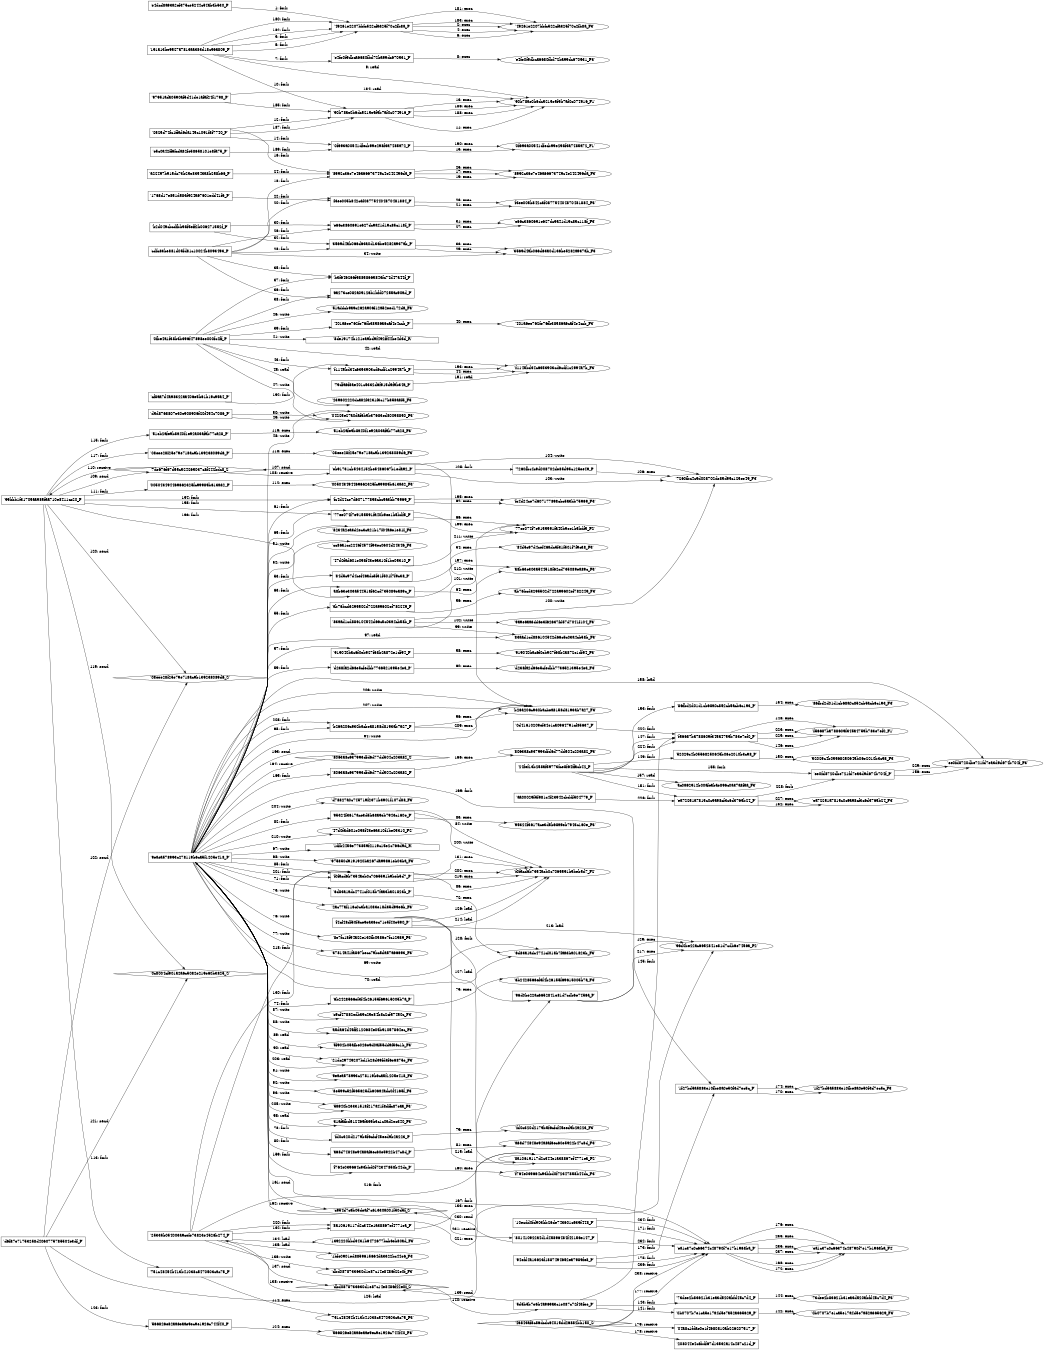 digraph "D:\Learning\Paper\apt\基于CTI的攻击预警\Dataset\攻击图\ASGfromALLCTI\AZORult brings friends to the party.dot" {
rankdir="LR"
size="9"
fixedsize="false"
splines="true"
nodesep=0.3
ranksep=0
fontsize=10
overlap="scalexy"
engine= "neato"
	"'e4dcd8a93a2ef375ce5244c54ab3b530_P'" [node_type=Process shape=box]
	"'49261e2207bbfc522cfa325f70c2fb8a_P'" [node_type=Process shape=box]
	"'e4dcd8a93a2ef375ce5244c54ab3b530_P'" -> "'49261e2207bbfc522cfa325f70c2fb8a_P'" [label="1: fork"]
	"'49261e2207bbfc522cfa325f70c2fb8a_P'" [node_type=Process shape=box]
	"'49261e2207bbfc522cfa325f70c2fb8a_F3'" [node_type=File shape=ellipse]
	"'49261e2207bbfc522cfa325f70c2fb8a_P'" -> "'49261e2207bbfc522cfa325f70c2fb8a_F3'" [label="2: exec"]
	"'191a13be9527a7813aa383d18c96a809_P'" [node_type=Process shape=box]
	"'49261e2207bbfc522cfa325f70c2fb8a_P'" [node_type=Process shape=box]
	"'191a13be9527a7813aa383d18c96a809_P'" -> "'49261e2207bbfc522cfa325f70c2fb8a_P'" [label="3: fork"]
	"'49261e2207bbfc522cfa325f70c2fb8a_P'" [node_type=Process shape=box]
	"'49261e2207bbfc522cfa325f70c2fb8a_F3'" [node_type=File shape=ellipse]
	"'49261e2207bbfc522cfa325f70c2fb8a_P'" -> "'49261e2207bbfc522cfa325f70c2fb8a_F3'" [label="4: exec"]
	"'191a13be9527a7813aa383d18c96a809_P'" [node_type=Process shape=box]
	"'49261e2207bbfc522cfa325f70c2fb8a_P'" [node_type=Process shape=box]
	"'191a13be9527a7813aa383d18c96a809_P'" -> "'49261e2207bbfc522cfa325f70c2fb8a_P'" [label="5: fork"]
	"'49261e2207bbfc522cfa325f70c2fb8a_P'" [node_type=Process shape=box]
	"'49261e2207bbfc522cfa325f70c2fb8a_F3'" [node_type=File shape=ellipse]
	"'49261e2207bbfc522cfa325f70c2fb8a_P'" -> "'49261e2207bbfc522cfa325f70c2fb8a_F3'" [label="6: exec"]
	"'191a13be9527a7813aa383d18c96a809_P'" [node_type=Process shape=box]
	"'e4fe0f9dbca6680fbd72ba99dc670531_P'" [node_type=Process shape=box]
	"'191a13be9527a7813aa383d18c96a809_P'" -> "'e4fe0f9dbca6680fbd72ba99dc670531_P'" [label="7: fork"]
	"'e4fe0f9dbca6680fbd72ba99dc670531_P'" [node_type=Process shape=box]
	"'e4fe0f9dbca6680fbd72ba99dc670531_F3'" [node_type=File shape=ellipse]
	"'e4fe0f9dbca6680fbd72ba99dc670531_P'" -> "'e4fe0f9dbca6680fbd72ba99dc670531_F3'" [label="8: exec"]
	"'90b78ae0b6dc5215e5f9b7af0c074916_F1'" [node_type=file shape=ellipse]
	"'191a13be9527a7813aa383d18c96a809_P'" [node_type=Process shape=box]
	"'191a13be9527a7813aa383d18c96a809_P'" -> "'90b78ae0b6dc5215e5f9b7af0c074916_F1'" [label="9: read"]
	"'191a13be9527a7813aa383d18c96a809_P'" [node_type=Process shape=box]
	"'90b78ae0b6dc5215e5f9b7af0c074916_P'" [node_type=Process shape=box]
	"'191a13be9527a7813aa383d18c96a809_P'" -> "'90b78ae0b6dc5215e5f9b7af0c074916_P'" [label="10: fork"]
	"'90b78ae0b6dc5215e5f9b7af0c074916_P'" [node_type=Process shape=box]
	"'90b78ae0b6dc5215e5f9b7af0c074916_F1'" [node_type=File shape=ellipse]
	"'90b78ae0b6dc5215e5f9b7af0c074916_P'" -> "'90b78ae0b6dc5215e5f9b7af0c074916_F1'" [label="11: exec"]
	"'2525d74fc1ffad6da145c1091f8f7740_P'" [node_type=Process shape=box]
	"'90b78ae0b6dc5215e5f9b7af0c074916_P'" [node_type=Process shape=box]
	"'2525d74fc1ffad6da145c1091f8f7740_P'" -> "'90b78ae0b6dc5215e5f9b7af0c074916_P'" [label="12: fork"]
	"'90b78ae0b6dc5215e5f9b7af0c074916_P'" [node_type=Process shape=box]
	"'90b78ae0b6dc5215e5f9b7af0c074916_F1'" [node_type=File shape=ellipse]
	"'90b78ae0b6dc5215e5f9b7af0c074916_P'" -> "'90b78ae0b6dc5215e5f9b7af0c074916_F1'" [label="13: exec"]
	"'2525d74fc1ffad6da145c1091f8f7740_P'" [node_type=Process shape=box]
	"'0f693a00541dfecb99e298f3a7485a72_P'" [node_type=Process shape=box]
	"'2525d74fc1ffad6da145c1091f8f7740_P'" -> "'0f693a00541dfecb99e298f3a7485a72_P'" [label="14: fork"]
	"'0f693a00541dfecb99e298f3a7485a72_P'" [node_type=Process shape=box]
	"'0f693a00541dfecb99e298f3a7485a72_F1'" [node_type=File shape=ellipse]
	"'0f693a00541dfecb99e298f3a7485a72_P'" -> "'0f693a00541dfecb99e298f3a7485a72_F1'" [label="15: exec"]
	"'2525d74fc1ffad6da145c1091f8f7740_P'" [node_type=Process shape=box]
	"'8992c36e7e46a66673749c4e242496da_P'" [node_type=Process shape=box]
	"'2525d74fc1ffad6da145c1091f8f7740_P'" -> "'8992c36e7e46a66673749c4e242496da_P'" [label="16: fork"]
	"'8992c36e7e46a66673749c4e242496da_P'" [node_type=Process shape=box]
	"'8992c36e7e46a66673749c4e242496da_F3'" [node_type=File shape=ellipse]
	"'8992c36e7e46a66673749c4e242496da_P'" -> "'8992c36e7e46a66673749c4e242496da_F3'" [label="17: exec"]
	"'cdfc83be881d05fd81c10024b8093493_P'" [node_type=Process shape=box]
	"'8992c36e7e46a66673749c4e242496da_P'" [node_type=Process shape=box]
	"'cdfc83be881d05fd81c10024b8093493_P'" -> "'8992c36e7e46a66673749c4e242496da_P'" [label="18: fork"]
	"'8992c36e7e46a66673749c4e242496da_P'" [node_type=Process shape=box]
	"'8992c36e7e46a66673749c4e242496da_F3'" [node_type=File shape=ellipse]
	"'8992c36e7e46a66673749c4e242496da_P'" -> "'8992c36e7e46a66673749c4e242496da_F3'" [label="19: exec"]
	"'cdfc83be881d05fd81c10024b8093493_P'" [node_type=Process shape=box]
	"'f3ee005b842c3f087754404870481884_P'" [node_type=Process shape=box]
	"'cdfc83be881d05fd81c10024b8093493_P'" -> "'f3ee005b842c3f087754404870481884_P'" [label="20: fork"]
	"'f3ee005b842c3f087754404870481884_P'" [node_type=Process shape=box]
	"'f3ee005b842c3f087754404870481884_F3'" [node_type=File shape=ellipse]
	"'f3ee005b842c3f087754404870481884_P'" -> "'f3ee005b842c3f087754404870481884_F3'" [label="21: exec"]
	"'1768d17e851d583f924a67601edd41f6_P'" [node_type=Process shape=box]
	"'f3ee005b842c3f087754404870481884_P'" [node_type=Process shape=box]
	"'1768d17e851d583f924a67601edd41f6_P'" -> "'f3ee005b842c3f087754404870481884_P'" [label="22: fork"]
	"'f3ee005b842c3f087754404870481884_P'" [node_type=Process shape=box]
	"'f3ee005b842c3f087754404870481884_F3'" [node_type=File shape=ellipse]
	"'f3ee005b842c3f087754404870481884_P'" -> "'f3ee005b842c3f087754404870481884_F3'" [label="23: exec"]
	"'a22497b915dc73b25e83543a8b258b66_P'" [node_type=Process shape=box]
	"'8992c36e7e46a66673749c4e242496da_P'" [node_type=Process shape=box]
	"'a22497b915dc73b25e83543a8b258b66_P'" -> "'8992c36e7e46a66673749c4e242496da_P'" [label="24: fork"]
	"'8992c36e7e46a66673749c4e242496da_P'" [node_type=Process shape=box]
	"'8992c36e7e46a66673749c4e242496da_F3'" [node_type=File shape=ellipse]
	"'8992c36e7e46a66673749c4e242496da_P'" -> "'8992c36e7e46a66673749c4e242496da_F3'" [label="25: exec"]
	"'cdfc83be881d05fd81c10024b8093493_P'" [node_type=Process shape=box]
	"'e66c3860691e627dc9a41d19c85c118f_P'" [node_type=Process shape=box]
	"'cdfc83be881d05fd81c10024b8093493_P'" -> "'e66c3860691e627dc9a41d19c85c118f_P'" [label="26: fork"]
	"'e66c3860691e627dc9a41d19c85c118f_P'" [node_type=Process shape=box]
	"'e66c3860691e627dc9a41d19c85c118f_F3'" [node_type=File shape=ellipse]
	"'e66c3860691e627dc9a41d19c85c118f_P'" -> "'e66c3860691e627dc9a41d19c85c118f_F3'" [label="27: exec"]
	"'cdfc83be881d05fd81c10024b8093493_P'" [node_type=Process shape=box]
	"'3569d4ab066d63a0d136be5282a937ab_P'" [node_type=Process shape=box]
	"'cdfc83be881d05fd81c10024b8093493_P'" -> "'3569d4ab066d63a0d136be5282a937ab_P'" [label="28: fork"]
	"'3569d4ab066d63a0d136be5282a937ab_P'" [node_type=Process shape=box]
	"'3569d4ab066d63a0d136be5282a937ab_F3'" [node_type=File shape=ellipse]
	"'3569d4ab066d63a0d136be5282a937ab_P'" -> "'3569d4ab066d63a0d136be5282a937ab_F3'" [label="29: exec"]
	"'b2d049cbcdfbb98f5eff2b006271552f_P'" [node_type=Process shape=box]
	"'e66c3860691e627dc9a41d19c85c118f_P'" [node_type=Process shape=box]
	"'b2d049cbcdfbb98f5eff2b006271552f_P'" -> "'e66c3860691e627dc9a41d19c85c118f_P'" [label="30: fork"]
	"'e66c3860691e627dc9a41d19c85c118f_P'" [node_type=Process shape=box]
	"'e66c3860691e627dc9a41d19c85c118f_F3'" [node_type=File shape=ellipse]
	"'e66c3860691e627dc9a41d19c85c118f_P'" -> "'e66c3860691e627dc9a41d19c85c118f_F3'" [label="31: exec"]
	"'b2d049cbcdfbb98f5eff2b006271552f_P'" [node_type=Process shape=box]
	"'3569d4ab066d63a0d136be5282a937ab_P'" [node_type=Process shape=box]
	"'b2d049cbcdfbb98f5eff2b006271552f_P'" -> "'3569d4ab066d63a0d136be5282a937ab_P'" [label="32: fork"]
	"'3569d4ab066d63a0d136be5282a937ab_P'" [node_type=Process shape=box]
	"'3569d4ab066d63a0d136be5282a937ab_F3'" [node_type=File shape=ellipse]
	"'3569d4ab066d63a0d136be5282a937ab_P'" -> "'3569d4ab066d63a0d136be5282a937ab_F3'" [label="33: exec"]
	"'3569d4ab066d63a0d136be5282a937ab_F3'" [node_type=file shape=ellipse]
	"'cdfc83be881d05fd81c10024b8093493_P'" [node_type=Process shape=box]
	"'cdfc83be881d05fd81c10024b8093493_P'" -> "'3569d4ab066d63a0d136be5282a937ab_F3'" [label="34: write"]
	"'cdfc83be881d05fd81c10024b8093493_P'" [node_type=Process shape=box]
	"'b3f646266f98858665843fc74d47a44f_P'" [node_type=Process shape=box]
	"'cdfc83be881d05fd81c10024b8093493_P'" -> "'b3f646266f98858665843fc74d47a44f_P'" [label="35: fork"]
	"'cdfc83be881d05fd81c10024b8093493_P'" [node_type=Process shape=box]
	"'6a273ce082a09126b1bfd07255ac90ad_P'" [node_type=Process shape=box]
	"'cdfc83be881d05fd81c10024b8093493_P'" -> "'6a273ce082a09126b1bfd07255ac90ad_P'" [label="36: fork"]
	"'0fbe4a1f38b3b396f47898ee000fc4ff_P'" [node_type=Process shape=box]
	"'b3f646266f98858665843fc74d47a44f_P'" [node_type=Process shape=box]
	"'0fbe4a1f38b3b396f47898ee000fc4ff_P'" -> "'b3f646266f98858665843fc74d47a44f_P'" [label="37: fork"]
	"'0fbe4a1f38b3b396f47898ee000fc4ff_P'" [node_type=Process shape=box]
	"'6a273ce082a09126b1bfd07255ac90ad_P'" [node_type=Process shape=box]
	"'0fbe4a1f38b3b396f47898ee000fc4ff_P'" -> "'6a273ce082a09126b1bfd07255ac90ad_P'" [label="38: fork"]
	"'0fbe4a1f38b3b396f47898ee000fc4ff_P'" [node_type=Process shape=box]
	"'401a6ee762fe76fb38586a6caf4e4ccb_P'" [node_type=Process shape=box]
	"'0fbe4a1f38b3b396f47898ee000fc4ff_P'" -> "'401a6ee762fe76fb38586a6caf4e4ccb_P'" [label="39: fork"]
	"'401a6ee762fe76fb38586a6caf4e4ccb_P'" [node_type=Process shape=box]
	"'401a6ee762fe76fb38586a6caf4e4ccb_F3'" [node_type=File shape=ellipse]
	"'401a6ee762fe76fb38586a6caf4e4ccb_P'" -> "'401a6ee762fe76fb38586a6caf4e4ccb_F3'" [label="40: exec"]
	"'8de19174b121ea9bd9f492ff44be4d3d_R'" [node_type=registry shape=house]
	"'0fbe4a1f38b3b396f47898ee000fc4ff_P'" [node_type=Process shape=box]
	"'0fbe4a1f38b3b396f47898ee000fc4ff_P'" -> "'8de19174b121ea9bd9f492ff44be4d3d_R'" [label="41: write"]
	"'f1145bd34c6353903cd6cdf1c2994a7b_F3'" [node_type=file shape=ellipse]
	"'0fbe4a1f38b3b396f47898ee000fc4ff_P'" [node_type=Process shape=box]
	"'0fbe4a1f38b3b396f47898ee000fc4ff_P'" -> "'f1145bd34c6353903cd6cdf1c2994a7b_F3'" [label="42: read"]
	"'0fbe4a1f38b3b396f47898ee000fc4ff_P'" [node_type=Process shape=box]
	"'f1145bd34c6353903cd6cdf1c2994a7b_P'" [node_type=Process shape=box]
	"'0fbe4a1f38b3b396f47898ee000fc4ff_P'" -> "'f1145bd34c6353903cd6cdf1c2994a7b_P'" [label="43: fork"]
	"'f1145bd34c6353903cd6cdf1c2994a7b_P'" [node_type=Process shape=box]
	"'f1145bd34c6353903cd6cdf1c2994a7b_F3'" [node_type=File shape=ellipse]
	"'f1145bd34c6353903cd6cdf1c2994a7b_P'" -> "'f1145bd34c6353903cd6cdf1c2994a7b_F3'" [label="44: exec"]
	"'239602220dca82f3231f3c17b858a8f5_F3'" [node_type=file shape=ellipse]
	"'0fbe4a1f38b3b396f47898ee000fc4ff_P'" [node_type=Process shape=box]
	"'0fbe4a1f38b3b396f47898ee000fc4ff_P'" -> "'239602220dca82f3231f3c17b858a8f5_F3'" [label="45: read"]
	"'51addcb9a9c262a906f12a52eed172da_F3'" [node_type=file shape=ellipse]
	"'0fbe4a1f38b3b396f47898ee000fc4ff_P'" [node_type=Process shape=box]
	"'0fbe4a1f38b3b396f47898ee000fc4ff_P'" -> "'51addcb9a9c262a906f12a52eed172da_F3'" [label="46: write"]
	"'04225e27a0daf6b5b37683ed80098850_F3'" [node_type=file shape=ellipse]
	"'0fbe4a1f38b3b396f47898ee000fc4ff_P'" [node_type=Process shape=box]
	"'0fbe4a1f38b3b396f47898ee000fc4ff_P'" -> "'04225e27a0daf6b5b37683ed80098850_F3'" [label="47: write"]
	"'04225e27a0daf6b5b37683ed80098850_F3'" [node_type=file shape=ellipse]
	"'9eaea578993c278119b6ca5f1205e418_P'" [node_type=Process shape=box]
	"'9eaea578993c278119b6ca5f1205e418_P'" -> "'04225e27a0daf6b5b37683ed80098850_F3'" [label="48: write"]
	"'04225e27a0daf6b5b37683ed80098850_F3'" [node_type=file shape=ellipse]
	"'d5d8768807e30e908906f20f454c7086_P'" [node_type=Process shape=box]
	"'d5d8768807e30e908906f20f454c7086_P'" -> "'04225e27a0daf6b5b37683ed80098850_F3'" [label="49: write"]
	"'04225e27a0daf6b5b37683ed80098850_F3'" [node_type=file shape=ellipse]
	"'d5d8768807e30e908906f20f454c7086_P'" [node_type=Process shape=box]
	"'d5d8768807e30e908906f20f454c7086_P'" -> "'04225e27a0daf6b5b37683ed80098850_F3'" [label="50: write"]
	"'8234a2ea3d2ec3ca21b17f04a6e1e81f_F3'" [node_type=file shape=ellipse]
	"'9eaea578993c278119b6ca5f1205e418_P'" [node_type=Process shape=box]
	"'9eaea578993c278119b6ca5f1205e418_P'" -> "'8234a2ea3d2ec3ca21b17f04a6e1e81f_F3'" [label="51: write"]
	"'cc86a1cc2246f4574f93ec0604d24346_F3'" [node_type=file shape=ellipse]
	"'9eaea578993c278119b6ca5f1205e418_P'" [node_type=Process shape=box]
	"'9eaea578993c278119b6ca5f1205e418_P'" -> "'cc86a1cc2246f4574f93ec0604d24346_F3'" [label="52: write"]
	"'9eaea578993c278119b6ca5f1205e418_P'" [node_type=Process shape=box]
	"'84d5c97d4cef46adc5f31f501f7f9c38_P'" [node_type=Process shape=box]
	"'9eaea578993c278119b6ca5f1205e418_P'" -> "'84d5c97d4cef46adc5f31f501f7f9c38_P'" [label="53: fork"]
	"'84d5c97d4cef46adc5f31f501f7f9c38_P'" [node_type=Process shape=box]
	"'84d5c97d4cef46adc5f31f501f7f9c38_F3'" [node_type=File shape=ellipse]
	"'84d5c97d4cef46adc5f31f501f7f9c38_P'" -> "'84d5c97d4cef46adc5f31f501f7f9c38_F3'" [label="54: exec"]
	"'9eaea578993c278119b6ca5f1205e418_P'" [node_type=Process shape=box]
	"'ab76bcd3295502d722a99602ef782249_P'" [node_type=Process shape=box]
	"'9eaea578993c278119b6ca5f1205e418_P'" -> "'ab76bcd3295502d722a99602ef782249_P'" [label="55: fork"]
	"'ab76bcd3295502d722a99602ef782249_P'" [node_type=Process shape=box]
	"'ab76bcd3295502d722a99602ef782249_F3'" [node_type=File shape=ellipse]
	"'ab76bcd3295502d722a99602ef782249_P'" -> "'ab76bcd3295502d722a99602ef782249_F3'" [label="56: exec"]
	"'9eaea578993c278119b6ca5f1205e418_P'" [node_type=Process shape=box]
	"'919040bac6f0eb927f68b2a872e1df94_P'" [node_type=Process shape=box]
	"'9eaea578993c278119b6ca5f1205e418_P'" -> "'919040bac6f0eb927f68b2a872e1df94_P'" [label="57: fork"]
	"'919040bac6f0eb927f68b2a872e1df94_P'" [node_type=Process shape=box]
	"'919040bac6f0eb927f68b2a872e1df94_F3'" [node_type=File shape=ellipse]
	"'919040bac6f0eb927f68b2a872e1df94_P'" -> "'919040bac6f0eb927f68b2a872e1df94_F3'" [label="58: exec"]
	"'9eaea578993c278119b6ca5f1205e418_P'" [node_type=Process shape=box]
	"'d238fa2d66e5cfedbb7736521395e4e3_P'" [node_type=Process shape=box]
	"'9eaea578993c278119b6ca5f1205e418_P'" -> "'d238fa2d66e5cfedbb7736521395e4e3_P'" [label="59: fork"]
	"'d238fa2d66e5cfedbb7736521395e4e3_P'" [node_type=Process shape=box]
	"'d238fa2d66e5cfedbb7736521395e4e3_F3'" [node_type=File shape=ellipse]
	"'d238fa2d66e5cfedbb7736521395e4e3_P'" -> "'d238fa2d66e5cfedbb7736521395e4e3_F3'" [label="60: exec"]
	"'9eaea578993c278119b6ca5f1205e418_P'" [node_type=Process shape=box]
	"'fc4d24ce7d607177898cbc5a3bb75969_P'" [node_type=Process shape=box]
	"'9eaea578993c278119b6ca5f1205e418_P'" -> "'fc4d24ce7d607177898cbc5a3bb75969_P'" [label="61: fork"]
	"'fc4d24ce7d607177898cbc5a3bb75969_P'" [node_type=Process shape=box]
	"'fc4d24ce7d607177898cbc5a3bb75969_F3'" [node_type=File shape=ellipse]
	"'fc4d24ce7d607177898cbc5a3bb75969_P'" -> "'fc4d24ce7d607177898cbc5a3bb75969_F3'" [label="62: exec"]
	"'9eaea578993c278119b6ca5f1205e418_P'" [node_type=Process shape=box]
	"'a8b63e303a544518f62cd735089ea89c_P'" [node_type=Process shape=box]
	"'9eaea578993c278119b6ca5f1205e418_P'" -> "'a8b63e303a544518f62cd735089ea89c_P'" [label="63: fork"]
	"'a8b63e303a544518f62cd735089ea89c_P'" [node_type=Process shape=box]
	"'a8b63e303a544518f62cd735089ea89c_F3'" [node_type=File shape=ellipse]
	"'a8b63e303a544518f62cd735089ea89c_P'" -> "'a8b63e303a544518f62cd735089ea89c_F3'" [label="64: exec"]
	"'9eaea578993c278119b6ca5f1205e418_P'" [node_type=Process shape=box]
	"'77ee074f7e9155591fa40b9ee1b5bdf5_P'" [node_type=Process shape=box]
	"'9eaea578993c278119b6ca5f1205e418_P'" -> "'77ee074f7e9155591fa40b9ee1b5bdf5_P'" [label="65: fork"]
	"'77ee074f7e9155591fa40b9ee1b5bdf5_P'" [node_type=Process shape=box]
	"'77ee074f7e9155591fa40b9ee1b5bdf5_F2'" [node_type=File shape=ellipse]
	"'77ee074f7e9155591fa40b9ee1b5bdf5_P'" -> "'77ee074f7e9155591fa40b9ee1b5bdf5_F2'" [label="66: exec"]
	"'1dfb2456e773859f2119c15e2c766d9d_R'" [node_type=registry shape=house]
	"'9eaea578993c278119b6ca5f1205e418_P'" [node_type=Process shape=box]
	"'9eaea578993c278119b6ca5f1205e418_P'" -> "'1dfb2456e773859f2119c15e2c766d9d_R'" [label="67: write"]
	"'975850d9191920ba267da99861eb03ba_F3'" [node_type=file shape=ellipse]
	"'9eaea578993c278119b6ca5f1205e418_P'" [node_type=Process shape=box]
	"'9eaea578993c278119b6ca5f1205e418_P'" -> "'975850d9191920ba267da99861eb03ba_F3'" [label="68: write"]
	"'6d83a1adc4741cf018b7faa3ba01823b_F3'" [node_type=file shape=ellipse]
	"'9eaea578993c278119b6ca5f1205e418_P'" [node_type=Process shape=box]
	"'9eaea578993c278119b6ca5f1205e418_P'" -> "'6d83a1adc4741cf018b7faa3ba01823b_F3'" [label="69: write"]
	"'6d83a1adc4741cf018b7faa3ba01823b_F3'" [node_type=file shape=ellipse]
	"'9eaea578993c278119b6ca5f1205e418_P'" [node_type=Process shape=box]
	"'9eaea578993c278119b6ca5f1205e418_P'" -> "'6d83a1adc4741cf018b7faa3ba01823b_F3'" [label="70: read"]
	"'9eaea578993c278119b6ca5f1205e418_P'" [node_type=Process shape=box]
	"'6d83a1adc4741cf018b7faa3ba01823b_P'" [node_type=Process shape=box]
	"'9eaea578993c278119b6ca5f1205e418_P'" -> "'6d83a1adc4741cf018b7faa3ba01823b_P'" [label="71: fork"]
	"'6d83a1adc4741cf018b7faa3ba01823b_P'" [node_type=Process shape=box]
	"'6d83a1adc4741cf018b7faa3ba01823b_F3'" [node_type=File shape=ellipse]
	"'6d83a1adc4741cf018b7faa3ba01823b_P'" -> "'6d83a1adc4741cf018b7faa3ba01823b_F3'" [label="72: exec"]
	"'2ac77af116c0c3ba1083e18d35d99e6b_F3'" [node_type=file shape=ellipse]
	"'9eaea578993c278119b6ca5f1205e418_P'" [node_type=Process shape=box]
	"'9eaea578993c278119b6ca5f1205e418_P'" -> "'2ac77af116c0c3ba1083e18d35d99e6b_F3'" [label="73: write"]
	"'9eaea578993c278119b6ca5f1205e418_P'" [node_type=Process shape=box]
	"'6b2428566ef3f4b26155f69615005b7a_P'" [node_type=Process shape=box]
	"'9eaea578993c278119b6ca5f1205e418_P'" -> "'6b2428566ef3f4b26155f69615005b7a_P'" [label="74: fork"]
	"'6b2428566ef3f4b26155f69615005b7a_P'" [node_type=Process shape=box]
	"'6b2428566ef3f4b26155f69615005b7a_F3'" [node_type=File shape=ellipse]
	"'6b2428566ef3f4b26155f69615005b7a_P'" -> "'6b2428566ef3f4b26155f69615005b7a_F3'" [label="75: exec"]
	"'8e7fc18f94a22e130fb0586e7fc12989_F3'" [node_type=file shape=ellipse]
	"'9eaea578993c278119b6ca5f1205e418_P'" [node_type=Process shape=box]
	"'9eaea578993c278119b6ca5f1205e418_P'" -> "'8e7fc18f94a22e130fb0586e7fc12989_F3'" [label="76: write"]
	"'37814a41fa867becc79bc5da57a66693_F3'" [node_type=file shape=ellipse]
	"'9eaea578993c278119b6ca5f1205e418_P'" [node_type=Process shape=box]
	"'9eaea578993c278119b6ca5f1205e418_P'" -> "'37814a41fa867becc79bc5da57a66693_F3'" [label="77: write"]
	"'9eaea578993c278119b6ca5f1205e418_P'" [node_type=Process shape=box]
	"'fd0c320d2179b5f6cfcf45eed9b2a223_P'" [node_type=Process shape=box]
	"'9eaea578993c278119b6ca5f1205e418_P'" -> "'fd0c320d2179b5f6cfcf45eed9b2a223_P'" [label="78: fork"]
	"'fd0c320d2179b5f6cfcf45eed9b2a223_P'" [node_type=Process shape=box]
	"'fd0c320d2179b5f6cfcf45eed9b2a223_F3'" [node_type=File shape=ellipse]
	"'fd0c320d2179b5f6cfcf45eed9b2a223_P'" -> "'fd0c320d2179b5f6cfcf45eed9b2a223_F3'" [label="79: exec"]
	"'9eaea578993c278119b6ca5f1205e418_P'" [node_type=Process shape=box]
	"'a68d74848e94a8af6ec60e5922b47c8d_P'" [node_type=Process shape=box]
	"'9eaea578993c278119b6ca5f1205e418_P'" -> "'a68d74848e94a8af6ec60e5922b47c8d_P'" [label="80: fork"]
	"'a68d74848e94a8af6ec60e5922b47c8d_P'" [node_type=Process shape=box]
	"'a68d74848e94a8af6ec60e5922b47c8d_F3'" [node_type=File shape=ellipse]
	"'a68d74848e94a8af6ec60e5922b47c8d_P'" -> "'a68d74848e94a8af6ec60e5922b47c8d_F3'" [label="81: exec"]
	"'9eaea578993c278119b6ca5f1205e418_P'" [node_type=Process shape=box]
	"'95324f3617ace3d5b68a9eb7943c160e_P'" [node_type=Process shape=box]
	"'9eaea578993c278119b6ca5f1205e418_P'" -> "'95324f3617ace3d5b68a9eb7943c160e_P'" [label="82: fork"]
	"'95324f3617ace3d5b68a9eb7943c160e_P'" [node_type=Process shape=box]
	"'95324f3617ace3d5b68a9eb7943c160e_F3'" [node_type=File shape=ellipse]
	"'95324f3617ace3d5b68a9eb7943c160e_P'" -> "'95324f3617ace3d5b68a9eb7943c160e_F3'" [label="83: exec"]
	"'f0facd6b7354aeb0c7065591b9beb5d7_F2'" [node_type=file shape=ellipse]
	"'95324f3617ace3d5b68a9eb7943c160e_P'" [node_type=Process shape=box]
	"'95324f3617ace3d5b68a9eb7943c160e_P'" -> "'f0facd6b7354aeb0c7065591b9beb5d7_F2'" [label="84: write"]
	"'9eaea578993c278119b6ca5f1205e418_P'" [node_type=Process shape=box]
	"'f0facd6b7354aeb0c7065591b9beb5d7_P'" [node_type=Process shape=box]
	"'9eaea578993c278119b6ca5f1205e418_P'" -> "'f0facd6b7354aeb0c7065591b9beb5d7_P'" [label="85: fork"]
	"'f0facd6b7354aeb0c7065591b9beb5d7_P'" [node_type=Process shape=box]
	"'f0facd6b7354aeb0c7065591b9beb5d7_F2'" [node_type=File shape=ellipse]
	"'f0facd6b7354aeb0c7065591b9beb5d7_P'" -> "'f0facd6b7354aeb0c7065591b9beb5d7_F2'" [label="86: exec"]
	"'c9cf47882edba9c25e84b8c2cf57450c_F3'" [node_type=file shape=ellipse]
	"'9eaea578993c278119b6ca5f1205e418_P'" [node_type=Process shape=box]
	"'9eaea578993c278119b6ca5f1205e418_P'" -> "'c9cf47882edba9c25e84b8c2cf57450c_F3'" [label="87: write"]
	"'a5da64d45ff2120684e05b91057864ec_F3'" [node_type=file shape=ellipse]
	"'9eaea578993c278119b6ca5f1205e418_P'" [node_type=Process shape=box]
	"'9eaea578993c278119b6ca5f1205e418_P'" -> "'a5da64d45ff2120684e05b91057864ec_F3'" [label="88: write"]
	"'5f902b05afbe026e9d0af55dd9f56c1b_F3'" [node_type=file shape=ellipse]
	"'9eaea578993c278119b6ca5f1205e418_P'" [node_type=Process shape=box]
	"'9eaea578993c278119b6ca5f1205e418_P'" -> "'5f902b05afbe026e9d0af55dd9f56c1b_F3'" [label="89: read"]
	"'21dc29749207bd1b28d39fd3f6e6875e_F3'" [node_type=file shape=ellipse]
	"'9eaea578993c278119b6ca5f1205e418_P'" [node_type=Process shape=box]
	"'9eaea578993c278119b6ca5f1205e418_P'" -> "'21dc29749207bd1b28d39fd3f6e6875e_F3'" [label="90: read"]
	"'9eaea578993c278119b6ca5f1205e418_F3'" [node_type=file shape=ellipse]
	"'9eaea578993c278119b6ca5f1205e418_P'" [node_type=Process shape=box]
	"'9eaea578993c278119b6ca5f1205e418_P'" -> "'9eaea578993c278119b6ca5f1205e418_F3'" [label="91: write"]
	"'8e599c52f565625db606a4adc0f4165f_F3'" [node_type=file shape=ellipse]
	"'9eaea578993c278119b6ca5f1205e418_P'" [node_type=Process shape=box]
	"'9eaea578993c278119b6ca5f1205e418_P'" -> "'8e599c52f565625db606a4adc0f4165f_F3'" [label="92: write"]
	"'5a940b23331518f217a41f8dffc87eaa_F3'" [node_type=file shape=ellipse]
	"'9eaea578993c278119b6ca5f1205e418_P'" [node_type=Process shape=box]
	"'9eaea578993c278119b6ca5f1205e418_P'" -> "'5a940b23331518f217a41f8dffc87eaa_F3'" [label="93: write"]
	"'b26a206c930bacbea8158d8193ab7a27_F3'" [node_type=file shape=ellipse]
	"'9eaea578993c278119b6ca5f1205e418_P'" [node_type=Process shape=box]
	"'9eaea578993c278119b6ca5f1205e418_P'" -> "'b26a206c930bacbea8158d8193ab7a27_F3'" [label="94: write"]
	"'9eaea578993c278119b6ca5f1205e418_P'" [node_type=Process shape=box]
	"'b26a206c930bacbea8158d8193ab7a27_P'" [node_type=Process shape=box]
	"'9eaea578993c278119b6ca5f1205e418_P'" -> "'b26a206c930bacbea8158d8193ab7a27_P'" [label="95: fork"]
	"'b26a206c930bacbea8158d8193ab7a27_P'" [node_type=Process shape=box]
	"'b26a206c930bacbea8158d8193ab7a27_F3'" [node_type=File shape=ellipse]
	"'b26a206c930bacbea8158d8193ab7a27_P'" -> "'b26a206c930bacbea8158d8193ab7a27_F3'" [label="96: exec"]
	"'83aad1cd886104542d66c5c03a4cb58b_F3'" [node_type=file shape=ellipse]
	"'9eaea578993c278119b6ca5f1205e418_P'" [node_type=Process shape=box]
	"'9eaea578993c278119b6ca5f1205e418_P'" -> "'83aad1cd886104542d66c5c03a4cb58b_F3'" [label="97: read"]
	"'31afafbd512465fa39b3c1c0ad2ec340_F3'" [node_type=file shape=ellipse]
	"'9eaea578993c278119b6ca5f1205e418_P'" [node_type=Process shape=box]
	"'9eaea578993c278119b6ca5f1205e418_P'" -> "'31afafbd512465fa39b3c1c0ad2ec340_F3'" [label="98: read"]
	"'83aad1cd886104542d66c5c03a4cb58b_F3'" [node_type=file shape=ellipse]
	"'83aad1cd886104542d66c5c03a4cb58b_P'" [node_type=Process shape=box]
	"'83aad1cd886104542d66c5c03a4cb58b_P'" -> "'83aad1cd886104542d66c5c03a4cb58b_F3'" [label="99: write"]
	"'7260fbc4c9d008702de85d95c125ee49_F3'" [node_type=file shape=ellipse]
	"'83aad1cd886104542d66c5c03a4cb58b_P'" [node_type=Process shape=box]
	"'83aad1cd886104542d66c5c03a4cb58b_P'" -> "'7260fbc4c9d008702de85d95c125ee49_F3'" [label="100: write"]
	"'77ee074f7e9155591fa40b9ee1b5bdf5_F2'" [node_type=file shape=ellipse]
	"'83aad1cd886104542d66c5c03a4cb58b_P'" [node_type=Process shape=box]
	"'83aad1cd886104542d66c5c03a4cb58b_P'" -> "'77ee074f7e9155591fa40b9ee1b5bdf5_F2'" [label="101: write"]
	"'9a9e6aa3dd6e3f62637fd57d7041f104_F3'" [node_type=file shape=ellipse]
	"'83aad1cd886104542d66c5c03a4cb58b_P'" [node_type=Process shape=box]
	"'83aad1cd886104542d66c5c03a4cb58b_P'" -> "'9a9e6aa3dd6e3f62637fd57d7041f104_F3'" [label="102: write"]
	"'7260fbc4c9d008702de85d95c125ee49_F3'" [node_type=file shape=ellipse]
	"'eb91731cb5434152be5486067b1eda92_P'" [node_type=Process shape=box]
	"'eb91731cb5434152be5486067b1eda92_P'" -> "'7260fbc4c9d008702de85d95c125ee49_F3'" [label="103: write"]
	"'7260fbc4c9d008702de85d95c125ee49_F3'" [node_type=file shape=ellipse]
	"'eb91731cb5434152be5486067b1eda92_P'" [node_type=Process shape=box]
	"'eb91731cb5434152be5486067b1eda92_P'" -> "'7260fbc4c9d008702de85d95c125ee49_F3'" [label="104: write"]
	"'eb91731cb5434152be5486067b1eda92_P'" [node_type=Process shape=box]
	"'7260fbc4c9d008702de85d95c125ee49_P'" [node_type=Process shape=box]
	"'eb91731cb5434152be5486067b1eda92_P'" -> "'7260fbc4c9d008702de85d95c125ee49_P'" [label="105: fork"]
	"'7260fbc4c9d008702de85d95c125ee49_P'" [node_type=Process shape=box]
	"'7260fbc4c9d008702de85d95c125ee49_F3'" [node_type=File shape=ellipse]
	"'7260fbc4c9d008702de85d95c125ee49_P'" -> "'7260fbc4c9d008702de85d95c125ee49_F3'" [label="106: exec"]
	"'7de676f67d55c524265037c8f242bdc8_S'" [node_type=Socket shape=diamond]
	"'eb91731cb5434152be5486067b1eda92_P'" [node_type=Process shape=box]
	"'eb91731cb5434152be5486067b1eda92_P'" -> "'7de676f67d55c524265037c8f242bdc8_S'" [label="107: send"]
	"'7de676f67d55c524265037c8f242bdc8_S'" -> "'eb91731cb5434152be5486067b1eda92_P'" [label="108: receive"]
	"'7de676f67d55c524265037c8f242bdc8_S'" [node_type=Socket shape=diamond]
	"'99bbb1f31705aa985faa710e8411cc20_P'" [node_type=Process shape=box]
	"'99bbb1f31705aa985faa710e8411cc20_P'" -> "'7de676f67d55c524265037c8f242bdc8_S'" [label="109: send"]
	"'7de676f67d55c524265037c8f242bdc8_S'" -> "'99bbb1f31705aa985faa710e8411cc20_P'" [label="110: receive"]
	"'99bbb1f31705aa985faa710e8411cc20_P'" [node_type=Process shape=box]
	"'005043494469662325fc99989b613a32_P'" [node_type=Process shape=box]
	"'99bbb1f31705aa985faa710e8411cc20_P'" -> "'005043494469662325fc99989b613a32_P'" [label="111: fork"]
	"'005043494469662325fc99989b613a32_P'" [node_type=Process shape=box]
	"'005043494469662325fc99989b613a32_F3'" [node_type=File shape=ellipse]
	"'005043494469662325fc99989b613a32_P'" -> "'005043494469662325fc99989b613a32_F3'" [label="112: exec"]
	"'99bbb1f31705aa985faa710e8411cc20_P'" [node_type=Process shape=box]
	"'751c48454b413b41038c5470503cac75_P'" [node_type=Process shape=box]
	"'99bbb1f31705aa985faa710e8411cc20_P'" -> "'751c48454b413b41038c5470503cac75_P'" [label="113: fork"]
	"'751c48454b413b41038c5470503cac75_P'" [node_type=Process shape=box]
	"'751c48454b413b41038c5470503cac75_F3'" [node_type=File shape=ellipse]
	"'751c48454b413b41038c5470503cac75_P'" -> "'751c48454b413b41038c5470503cac75_F3'" [label="114: exec"]
	"'99bbb1f31705aa985faa710e8411cc20_P'" [node_type=Process shape=box]
	"'51eb2afe9b8a40f1e92a03afab77ca28_P'" [node_type=Process shape=box]
	"'99bbb1f31705aa985faa710e8411cc20_P'" -> "'51eb2afe9b8a40f1e92a03afab77ca28_P'" [label="115: fork"]
	"'51eb2afe9b8a40f1e92a03afab77ca28_P'" [node_type=Process shape=box]
	"'51eb2afe9b8a40f1e92a03afab77ca28_F3'" [node_type=File shape=ellipse]
	"'51eb2afe9b8a40f1e92a03afab77ca28_P'" -> "'51eb2afe9b8a40f1e92a03afab77ca28_F3'" [label="116: exec"]
	"'99bbb1f31705aa985faa710e8411cc20_P'" [node_type=Process shape=box]
	"'08eee28f25e79e718ac9b139238089d6_P'" [node_type=Process shape=box]
	"'99bbb1f31705aa985faa710e8411cc20_P'" -> "'08eee28f25e79e718ac9b139238089d6_P'" [label="117: fork"]
	"'08eee28f25e79e718ac9b139238089d6_P'" [node_type=Process shape=box]
	"'08eee28f25e79e718ac9b139238089d6_F3'" [node_type=File shape=ellipse]
	"'08eee28f25e79e718ac9b139238089d6_P'" -> "'08eee28f25e79e718ac9b139238089d6_F3'" [label="118: exec"]
	"'0c8004cf901a2a6c5082e219e60b3825_S'" [node_type=Socket shape=diamond]
	"'99bbb1f31705aa985faa710e8411cc20_P'" [node_type=Process shape=box]
	"'99bbb1f31705aa985faa710e8411cc20_P'" -> "'0c8004cf901a2a6c5082e219e60b3825_S'" [label="119: send"]
	"'08eee28f25e79e718ac9b139238089d6_S'" [node_type=Socket shape=diamond]
	"'99bbb1f31705aa985faa710e8411cc20_P'" [node_type=Process shape=box]
	"'99bbb1f31705aa985faa710e8411cc20_P'" -> "'08eee28f25e79e718ac9b139238089d6_S'" [label="120: send"]
	"'0c8004cf901a2a6c5082e219e60b3825_S'" [node_type=Socket shape=diamond]
	"'d6f87e71753258d4060775785504e3df_P'" [node_type=Process shape=box]
	"'d6f87e71753258d4060775785504e3df_P'" -> "'0c8004cf901a2a6c5082e219e60b3825_S'" [label="121: send"]
	"'08eee28f25e79e718ac9b139238089d6_S'" [node_type=Socket shape=diamond]
	"'d6f87e71753258d4060775785504e3df_P'" [node_type=Process shape=box]
	"'d6f87e71753258d4060775785504e3df_P'" -> "'08eee28f25e79e718ac9b139238089d6_S'" [label="122: send"]
	"'d6f87e71753258d4060775785504e3df_P'" [node_type=Process shape=box]
	"'566826e82aa6eaae9ec9e1926c744f40_P'" [node_type=Process shape=box]
	"'d6f87e71753258d4060775785504e3df_P'" -> "'566826e82aa6eaae9ec9e1926c744f40_P'" [label="123: fork"]
	"'566826e82aa6eaae9ec9e1926c744f40_P'" [node_type=Process shape=box]
	"'566826e82aa6eaae9ec9e1926c744f40_F3'" [node_type=File shape=ellipse]
	"'566826e82aa6eaae9ec9e1926c744f40_P'" -> "'566826e82aa6eaae9ec9e1926c744f40_F3'" [label="124: exec"]
	"'96d0be22ac6652841e81d7cdb6e7456a_F2'" [node_type=file shape=ellipse]
	"'d6f87e71753258d4060775785504e3df_P'" [node_type=Process shape=box]
	"'d6f87e71753258d4060775785504e3df_P'" -> "'96d0be22ac6652841e81d7cdb6e7456a_F2'" [label="125: load"]
	"'f0facd6b7354aeb0c7065591b9beb5d7_F2'" [node_type=file shape=ellipse]
	"'f4cf48df50f5ce9ea36ec71e5f40e590_P'" [node_type=Process shape=box]
	"'f4cf48df50f5ce9ea36ec71e5f40e590_P'" -> "'f0facd6b7354aeb0c7065591b9beb5d7_F2'" [label="126: load"]
	"'8a10619117d2c344e1a38867ef4771ea_F2'" [node_type=file shape=ellipse]
	"'f4cf48df50f5ce9ea36ec71e5f40e590_P'" [node_type=Process shape=box]
	"'f4cf48df50f5ce9ea36ec71e5f40e590_P'" -> "'8a10619117d2c344e1a38867ef4771ea_F2'" [label="127: load"]
	"'f4cf48df50f5ce9ea36ec71e5f40e590_P'" [node_type=Process shape=box]
	"'96d0be22ac6652841e81d7cdb6e7456a_P'" [node_type=Process shape=box]
	"'f4cf48df50f5ce9ea36ec71e5f40e590_P'" -> "'96d0be22ac6652841e81d7cdb6e7456a_P'" [label="128: fork"]
	"'96d0be22ac6652841e81d7cdb6e7456a_P'" [node_type=Process shape=box]
	"'96d0be22ac6652841e81d7cdb6e7456a_F2'" [node_type=File shape=ellipse]
	"'96d0be22ac6652841e81d7cdb6e7456a_P'" -> "'96d0be22ac6652841e81d7cdb6e7456a_F2'" [label="129: exec"]
	"'25335b054003a9cefe73823e4526b274_P'" [node_type=Process shape=box]
	"'f0facd6b7354aeb0c7065591b9beb5d7_P'" [node_type=Process shape=box]
	"'25335b054003a9cefe73823e4526b274_P'" -> "'f0facd6b7354aeb0c7065591b9beb5d7_P'" [label="130: fork"]
	"'f0facd6b7354aeb0c7065591b9beb5d7_P'" [node_type=Process shape=box]
	"'f0facd6b7354aeb0c7065591b9beb5d7_F2'" [node_type=File shape=ellipse]
	"'f0facd6b7354aeb0c7065591b9beb5d7_P'" -> "'f0facd6b7354aeb0c7065591b9beb5d7_F2'" [label="131: exec"]
	"'25335b054003a9cefe73823e4526b274_P'" [node_type=Process shape=box]
	"'8a10619117d2c344e1a38867ef4771ea_P'" [node_type=Process shape=box]
	"'25335b054003a9cefe73823e4526b274_P'" -> "'8a10619117d2c344e1a38867ef4771ea_P'" [label="132: fork"]
	"'8a10619117d2c344e1a38867ef4771ea_P'" [node_type=Process shape=box]
	"'8a10619117d2c344e1a38867ef4771ea_F2'" [node_type=File shape=ellipse]
	"'8a10619117d2c344e1a38867ef4771ea_P'" -> "'8a10619117d2c344e1a38867ef4771ea_F2'" [label="133: exec"]
	"'1392220bbd3431b6472677bcb6eb80ad_F3'" [node_type=file shape=ellipse]
	"'25335b054003a9cefe73823e4526b274_P'" [node_type=Process shape=box]
	"'25335b054003a9cefe73823e4526b274_P'" -> "'1392220bbd3431b6472677bcb6eb80ad_F3'" [label="134: load"]
	"'1bfe0901ed8859615664da3322bc44e6_F3'" [node_type=file shape=ellipse]
	"'25335b054003a9cefe73823e4526b274_P'" [node_type=Process shape=box]
	"'25335b054003a9cefe73823e4526b274_P'" -> "'1bfe0901ed8859615664da3322bc44e6_F3'" [label="135: load"]
	"'dbd0878733630d1e87c14e8486f22e0f_F3'" [node_type=file shape=ellipse]
	"'25335b054003a9cefe73823e4526b274_P'" [node_type=Process shape=box]
	"'25335b054003a9cefe73823e4526b274_P'" -> "'dbd0878733630d1e87c14e8486f22e0f_F3'" [label="136: write"]
	"'dbd0878733630d1e87c14e8486f22e0f_S'" [node_type=Socket shape=diamond]
	"'25335b054003a9cefe73823e4526b274_P'" [node_type=Process shape=box]
	"'25335b054003a9cefe73823e4526b274_P'" -> "'dbd0878733630d1e87c14e8486f22e0f_S'" [label="137: send"]
	"'dbd0878733630d1e87c14e8486f22e0f_S'" -> "'25335b054003a9cefe73823e4526b274_P'" [label="138: receive"]
	"'dbd0878733630d1e87c14e8486f22e0f_S'" [node_type=Socket shape=diamond]
	"'5d5b5b7e6b4a969a3c1e087c72f43fee_P'" [node_type=Process shape=box]
	"'5d5b5b7e6b4a969a3c1e087c72f43fee_P'" -> "'dbd0878733630d1e87c14e8486f22e0f_S'" [label="139: send"]
	"'dbd0878733630d1e87c14e8486f22e0f_S'" -> "'5d5b5b7e6b4a969a3c1e087c72f43fee_P'" [label="140: receive"]
	"'5d5b5b7e6b4a969a3c1e087c72f43fee_P'" [node_type=Process shape=box]
	"'0b0707b7e1ca5e17a4d5e7a52a365629_P'" [node_type=Process shape=box]
	"'5d5b5b7e6b4a969a3c1e087c72f43fee_P'" -> "'0b0707b7e1ca5e17a4d5e7a52a365629_P'" [label="141: fork"]
	"'0b0707b7e1ca5e17a4d5e7a52a365629_P'" [node_type=Process shape=box]
	"'0b0707b7e1ca5e17a4d5e7a52a365629_F3'" [node_type=File shape=ellipse]
	"'0b0707b7e1ca5e17a4d5e7a52a365629_P'" -> "'0b0707b7e1ca5e17a4d5e7a52a365629_F3'" [label="142: exec"]
	"'5d5b5b7e6b4a969a3c1e087c72f43fee_P'" [node_type=Process shape=box]
	"'73dee2b83621b31ea3d520abfd45c7d4_P'" [node_type=Process shape=box]
	"'5d5b5b7e6b4a969a3c1e087c72f43fee_P'" -> "'73dee2b83621b31ea3d520abfd45c7d4_P'" [label="143: fork"]
	"'73dee2b83621b31ea3d520abfd45c7d4_P'" [node_type=Process shape=box]
	"'73dee2b83621b31ea3d520abfd45c7d4_F3'" [node_type=File shape=ellipse]
	"'73dee2b83621b31ea3d520abfd45c7d4_P'" -> "'73dee2b83621b31ea3d520abfd45c7d4_F3'" [label="144: exec"]
	"'5d5b5b7e6b4a969a3c1e087c72f43fee_P'" [node_type=Process shape=box]
	"'f56687ba788609f345a4759b783e7ef0_P'" [node_type=Process shape=box]
	"'5d5b5b7e6b4a969a3c1e087c72f43fee_P'" -> "'f56687ba788609f345a4759b783e7ef0_P'" [label="145: fork"]
	"'f56687ba788609f345a4759b783e7ef0_P'" [node_type=Process shape=box]
	"'f56687ba788609f345a4759b783e7ef0_F1'" [node_type=File shape=ellipse]
	"'f56687ba788609f345a4759b783e7ef0_P'" -> "'f56687ba788609f345a4759b783e7ef0_F1'" [label="146: exec"]
	"'24fef13b258af59773fce8f64ffacb42_P'" [node_type=Process shape=box]
	"'f56687ba788609f345a4759b783e7ef0_P'" [node_type=Process shape=box]
	"'24fef13b258af59773fce8f64ffacb42_P'" -> "'f56687ba788609f345a4759b783e7ef0_P'" [label="147: fork"]
	"'f56687ba788609f345a4759b783e7ef0_P'" [node_type=Process shape=box]
	"'f56687ba788609f345a4759b783e7ef0_F1'" [node_type=File shape=ellipse]
	"'f56687ba788609f345a4759b783e7ef0_P'" -> "'f56687ba788609f345a4759b783e7ef0_F1'" [label="148: exec"]
	"'24fef13b258af59773fce8f64ffacb42_P'" [node_type=Process shape=box]
	"'52029c4b05568250645b06e2010b3c98_P'" [node_type=Process shape=box]
	"'24fef13b258af59773fce8f64ffacb42_P'" -> "'52029c4b05568250645b06e2010b3c98_P'" [label="149: fork"]
	"'52029c4b05568250645b06e2010b3c98_P'" [node_type=Process shape=box]
	"'52029c4b05568250645b06e2010b3c98_F3'" [node_type=File shape=ellipse]
	"'52029c4b05568250645b06e2010b3c98_P'" -> "'52029c4b05568250645b06e2010b3c98_F3'" [label="150: exec"]
	"'24fef13b258af59773fce8f64ffacb42_P'" [node_type=Process shape=box]
	"'ea72251a7815c0c9a98cf3c6d3765b24_P'" [node_type=Process shape=box]
	"'24fef13b258af59773fce8f64ffacb42_P'" -> "'ea72251a7815c0c9a98cf3c6d3765b24_P'" [label="151: fork"]
	"'ea72251a7815c0c9a98cf3c6d3765b24_P'" [node_type=Process shape=box]
	"'ea72251a7815c0c9a98cf3c6d3765b24_F3'" [node_type=File shape=ellipse]
	"'ea72251a7815c0c9a98cf3c6d3765b24_P'" -> "'ea72251a7815c0c9a98cf3c6d3765b24_F3'" [label="152: exec"]
	"'24fef13b258af59773fce8f64ffacb42_P'" [node_type=Process shape=box]
	"'86fbd2d01d1cb68a0c852cb5acb6c193_P'" [node_type=Process shape=box]
	"'24fef13b258af59773fce8f64ffacb42_P'" -> "'86fbd2d01d1cb68a0c852cb5acb6c193_P'" [label="153: fork"]
	"'86fbd2d01d1cb68a0c852cb5acb6c193_P'" [node_type=Process shape=box]
	"'86fbd2d01d1cb68a0c852cb5acb6c193_F3'" [node_type=File shape=ellipse]
	"'86fbd2d01d1cb68a0c852cb5acb6c193_P'" -> "'86fbd2d01d1cb68a0c852cb5acb6c193_F3'" [label="154: exec"]
	"'24fef13b258af59773fce8f64ffacb42_P'" [node_type=Process shape=box]
	"'ee0fd8720dbe721fd7ea3d9d674b704f_P'" [node_type=Process shape=box]
	"'24fef13b258af59773fce8f64ffacb42_P'" -> "'ee0fd8720dbe721fd7ea3d9d674b704f_P'" [label="155: fork"]
	"'ee0fd8720dbe721fd7ea3d9d674b704f_P'" [node_type=Process shape=box]
	"'ee0fd8720dbe721fd7ea3d9d674b704f_F3'" [node_type=File shape=ellipse]
	"'ee0fd8720dbe721fd7ea3d9d674b704f_P'" -> "'ee0fd8720dbe721fd7ea3d9d674b704f_F3'" [label="156: exec"]
	"'ac0a92912b00afeabae896c0a37a8faa_F3'" [node_type=file shape=ellipse]
	"'24fef13b258af59773fce8f64ffacb42_P'" [node_type=Process shape=box]
	"'24fef13b258af59773fce8f64ffacb42_P'" -> "'ac0a92912b00afeabae896c0a37a8faa_F3'" [label="157: read"]
	"'ee0fd8720dbe721fd7ea3d9d674b704f_F3'" [node_type=file shape=ellipse]
	"'9eaea578993c278119b6ca5f1205e418_P'" [node_type=Process shape=box]
	"'9eaea578993c278119b6ca5f1205e418_P'" -> "'ee0fd8720dbe721fd7ea3d9d674b704f_F3'" [label="158: load"]
	"'9eaea578993c278119b6ca5f1205e418_P'" [node_type=Process shape=box]
	"'f764e039664c93bbd0f72347858b44dc_P'" [node_type=Process shape=box]
	"'9eaea578993c278119b6ca5f1205e418_P'" -> "'f764e039664c93bbd0f72347858b44dc_P'" [label="159: fork"]
	"'f764e039664c93bbd0f72347858b44dc_P'" [node_type=Process shape=box]
	"'f764e039664c93bbd0f72347858b44dc_F3'" [node_type=File shape=ellipse]
	"'f764e039664c93bbd0f72347858b44dc_P'" -> "'f764e039664c93bbd0f72347858b44dc_F3'" [label="160: exec"]
	"'c954d7c9b05deaf7c61330a001f50d5f_S'" [node_type=Socket shape=diamond]
	"'9eaea578993c278119b6ca5f1205e418_P'" [node_type=Process shape=box]
	"'9eaea578993c278119b6ca5f1205e418_P'" -> "'c954d7c9b05deaf7c61330a001f50d5f_S'" [label="161: send"]
	"'c954d7c9b05deaf7c61330a001f50d5f_S'" -> "'9eaea578993c278119b6ca5f1205e418_P'" [label="162: receive"]
	"'8063a8c937993dfd6d77dd504c203a82_S'" [node_type=Socket shape=diamond]
	"'9eaea578993c278119b6ca5f1205e418_P'" [node_type=Process shape=box]
	"'9eaea578993c278119b6ca5f1205e418_P'" -> "'8063a8c937993dfd6d77dd504c203a82_S'" [label="163: send"]
	"'8063a8c937993dfd6d77dd504c203a82_S'" -> "'9eaea578993c278119b6ca5f1205e418_P'" [label="164: receive"]
	"'9eaea578993c278119b6ca5f1205e418_P'" [node_type=Process shape=box]
	"'8063a8c937993dfd6d77dd504c203a82_P'" [node_type=Process shape=box]
	"'9eaea578993c278119b6ca5f1205e418_P'" -> "'8063a8c937993dfd6d77dd504c203a82_P'" [label="165: fork"]
	"'8063a8c937993dfd6d77dd504c203a82_P'" [node_type=Process shape=box]
	"'8063a8c937993dfd6d77dd504c203a82_F3'" [node_type=File shape=ellipse]
	"'8063a8c937993dfd6d77dd504c203a82_P'" -> "'8063a8c937993dfd6d77dd504c203a82_F3'" [label="166: exec"]
	"'9eaea578993c278119b6ca5f1205e418_P'" [node_type=Process shape=box]
	"'ea1c37c0c66374c48790f7e17b1968ba_P'" [node_type=Process shape=box]
	"'9eaea578993c278119b6ca5f1205e418_P'" -> "'ea1c37c0c66374c48790f7e17b1968ba_P'" [label="167: fork"]
	"'ea1c37c0c66374c48790f7e17b1968ba_P'" [node_type=Process shape=box]
	"'ea1c37c0c66374c48790f7e17b1968ba_F2'" [node_type=File shape=ellipse]
	"'ea1c37c0c66374c48790f7e17b1968ba_P'" -> "'ea1c37c0c66374c48790f7e17b1968ba_F2'" [label="168: exec"]
	"'9eaea578993c278119b6ca5f1205e418_P'" [node_type=Process shape=box]
	"'1f27bd5a5883e10fbe8a0e50f3d7ec5c_P'" [node_type=Process shape=box]
	"'9eaea578993c278119b6ca5f1205e418_P'" -> "'1f27bd5a5883e10fbe8a0e50f3d7ec5c_P'" [label="169: fork"]
	"'1f27bd5a5883e10fbe8a0e50f3d7ec5c_P'" [node_type=Process shape=box]
	"'1f27bd5a5883e10fbe8a0e50f3d7ec5c_F3'" [node_type=File shape=ellipse]
	"'1f27bd5a5883e10fbe8a0e50f3d7ec5c_P'" -> "'1f27bd5a5883e10fbe8a0e50f3d7ec5c_F3'" [label="170: exec"]
	"'10ecdd0fd903bb26de743601c539f448_P'" [node_type=Process shape=box]
	"'ea1c37c0c66374c48790f7e17b1968ba_P'" [node_type=Process shape=box]
	"'10ecdd0fd903bb26de743601c539f448_P'" -> "'ea1c37c0c66374c48790f7e17b1968ba_P'" [label="171: fork"]
	"'ea1c37c0c66374c48790f7e17b1968ba_P'" [node_type=Process shape=box]
	"'ea1c37c0c66374c48790f7e17b1968ba_F2'" [node_type=File shape=ellipse]
	"'ea1c37c0c66374c48790f7e17b1968ba_P'" -> "'ea1c37c0c66374c48790f7e17b1968ba_F2'" [label="172: exec"]
	"'94efd4a13623f1887494652ea7989fe8_P'" [node_type=Process shape=box]
	"'1f27bd5a5883e10fbe8a0e50f3d7ec5c_P'" [node_type=Process shape=box]
	"'94efd4a13623f1887494652ea7989fe8_P'" -> "'1f27bd5a5883e10fbe8a0e50f3d7ec5c_P'" [label="173: fork"]
	"'1f27bd5a5883e10fbe8a0e50f3d7ec5c_P'" [node_type=Process shape=box]
	"'1f27bd5a5883e10fbe8a0e50f3d7ec5c_F3'" [node_type=File shape=ellipse]
	"'1f27bd5a5883e10fbe8a0e50f3d7ec5c_P'" -> "'1f27bd5a5883e10fbe8a0e50f3d7ec5c_F3'" [label="174: exec"]
	"'94efd4a13623f1887494652ea7989fe8_P'" [node_type=Process shape=box]
	"'ea1c37c0c66374c48790f7e17b1968ba_P'" [node_type=Process shape=box]
	"'94efd4a13623f1887494652ea7989fe8_P'" -> "'ea1c37c0c66374c48790f7e17b1968ba_P'" [label="175: fork"]
	"'ea1c37c0c66374c48790f7e17b1968ba_P'" [node_type=Process shape=box]
	"'ea1c37c0c66374c48790f7e17b1968ba_F2'" [node_type=File shape=ellipse]
	"'ea1c37c0c66374c48790f7e17b1968ba_P'" -> "'ea1c37c0c66374c48790f7e17b1968ba_F2'" [label="176: exec"]
	"'ea1c37c0c66374c48790f7e17b1968ba_P'" [node_type=Process shape=box]
	"'46843af8c86dcdc64015dd26882bb150_S'" [node_type=Socket shape=diamond]
	"'46843af8c86dcdc64015dd26882bb150_S'" -> "'ea1c37c0c66374c48790f7e17b1968ba_P'" [label="177: receive"]
	"'208044e4c6bdf67d13532a14c487c21d_P'" [node_type=Process shape=box]
	"'46843af8c86dcdc64015dd26882bb150_S'" [node_type=Socket shape=diamond]
	"'46843af8c86dcdc64015dd26882bb150_S'" -> "'208044e4c6bdf67d13532a14c487c21d_P'" [label="178: receive"]
	"'04a8c1fdae0e1f4680810ab226207517_P'" [node_type=Process shape=box]
	"'46843af8c86dcdc64015dd26882bb150_S'" [node_type=Socket shape=diamond]
	"'46843af8c86dcdc64015dd26882bb150_S'" -> "'04a8c1fdae0e1f4680810ab226207517_P'" [label="179: receive"]
	"'191a13be9527a7813aa383d18c96a809_P'" [node_type=Process shape=box]
	"'49261e2207bbfc522cfa325f70c2fb8a_P'" [node_type=Process shape=box]
	"'191a13be9527a7813aa383d18c96a809_P'" -> "'49261e2207bbfc522cfa325f70c2fb8a_P'" [label="180: fork"]
	"'49261e2207bbfc522cfa325f70c2fb8a_P'" [node_type=Process shape=box]
	"'49261e2207bbfc522cfa325f70c2fb8a_F3'" [node_type=File shape=ellipse]
	"'49261e2207bbfc522cfa325f70c2fb8a_P'" -> "'49261e2207bbfc522cfa325f70c2fb8a_F3'" [label="181: exec"]
	"'191a13be9527a7813aa383d18c96a809_P'" [node_type=Process shape=box]
	"'49261e2207bbfc522cfa325f70c2fb8a_P'" [node_type=Process shape=box]
	"'191a13be9527a7813aa383d18c96a809_P'" -> "'49261e2207bbfc522cfa325f70c2fb8a_P'" [label="182: fork"]
	"'49261e2207bbfc522cfa325f70c2fb8a_P'" [node_type=Process shape=box]
	"'49261e2207bbfc522cfa325f70c2fb8a_F3'" [node_type=File shape=ellipse]
	"'49261e2207bbfc522cfa325f70c2fb8a_P'" -> "'49261e2207bbfc522cfa325f70c2fb8a_F3'" [label="183: exec"]
	"'90b78ae0b6dc5215e5f9b7af0c074916_F1'" [node_type=file shape=ellipse]
	"'97951ada0590af5d41de1afaf24f1798_P'" [node_type=Process shape=box]
	"'97951ada0590af5d41de1afaf24f1798_P'" -> "'90b78ae0b6dc5215e5f9b7af0c074916_F1'" [label="184: read"]
	"'97951ada0590af5d41de1afaf24f1798_P'" [node_type=Process shape=box]
	"'90b78ae0b6dc5215e5f9b7af0c074916_P'" [node_type=Process shape=box]
	"'97951ada0590af5d41de1afaf24f1798_P'" -> "'90b78ae0b6dc5215e5f9b7af0c074916_P'" [label="185: fork"]
	"'90b78ae0b6dc5215e5f9b7af0c074916_P'" [node_type=Process shape=box]
	"'90b78ae0b6dc5215e5f9b7af0c074916_F1'" [node_type=File shape=ellipse]
	"'90b78ae0b6dc5215e5f9b7af0c074916_P'" -> "'90b78ae0b6dc5215e5f9b7af0c074916_F1'" [label="186: exec"]
	"'2525d74fc1ffad6da145c1091f8f7740_P'" [node_type=Process shape=box]
	"'90b78ae0b6dc5215e5f9b7af0c074916_P'" [node_type=Process shape=box]
	"'2525d74fc1ffad6da145c1091f8f7740_P'" -> "'90b78ae0b6dc5215e5f9b7af0c074916_P'" [label="187: fork"]
	"'90b78ae0b6dc5215e5f9b7af0c074916_P'" [node_type=Process shape=box]
	"'90b78ae0b6dc5215e5f9b7af0c074916_F1'" [node_type=File shape=ellipse]
	"'90b78ae0b6dc5215e5f9b7af0c074916_P'" -> "'90b78ae0b6dc5215e5f9b7af0c074916_F1'" [label="188: exec"]
	"'e5c0a42ff6fcda82fe58658101e8fa75_P'" [node_type=Process shape=box]
	"'0f693a00541dfecb99e298f3a7485a72_P'" [node_type=Process shape=box]
	"'e5c0a42ff6fcda82fe58658101e8fa75_P'" -> "'0f693a00541dfecb99e298f3a7485a72_P'" [label="189: fork"]
	"'0f693a00541dfecb99e298f3a7485a72_P'" [node_type=Process shape=box]
	"'0f693a00541dfecb99e298f3a7485a72_F1'" [node_type=File shape=ellipse]
	"'0f693a00541dfecb99e298f3a7485a72_P'" -> "'0f693a00541dfecb99e298f3a7485a72_F1'" [label="190: exec"]
	"'f1145bd34c6353903cd6cdf1c2994a7b_F3'" [node_type=file shape=ellipse]
	"'79dfa6f8ae401c5332d6f915d9f9b34a_P'" [node_type=Process shape=box]
	"'79dfa6f8ae401c5332d6f915d9f9b34a_P'" -> "'f1145bd34c6353903cd6cdf1c2994a7b_F3'" [label="191: read"]
	"'cf8aa7d4a98322aa406e5b61b19c95a4_P'" [node_type=Process shape=box]
	"'f1145bd34c6353903cd6cdf1c2994a7b_P'" [node_type=Process shape=box]
	"'cf8aa7d4a98322aa406e5b61b19c95a4_P'" -> "'f1145bd34c6353903cd6cdf1c2994a7b_P'" [label="192: fork"]
	"'f1145bd34c6353903cd6cdf1c2994a7b_P'" [node_type=Process shape=box]
	"'f1145bd34c6353903cd6cdf1c2994a7b_F3'" [node_type=File shape=ellipse]
	"'f1145bd34c6353903cd6cdf1c2994a7b_P'" -> "'f1145bd34c6353903cd6cdf1c2994a7b_F3'" [label="193: exec"]
	"'99bbb1f31705aa985faa710e8411cc20_P'" [node_type=Process shape=box]
	"'fc4d24ce7d607177898cbc5a3bb75969_P'" [node_type=Process shape=box]
	"'99bbb1f31705aa985faa710e8411cc20_P'" -> "'fc4d24ce7d607177898cbc5a3bb75969_P'" [label="194: fork"]
	"'fc4d24ce7d607177898cbc5a3bb75969_P'" [node_type=Process shape=box]
	"'fc4d24ce7d607177898cbc5a3bb75969_F3'" [node_type=File shape=ellipse]
	"'fc4d24ce7d607177898cbc5a3bb75969_P'" -> "'fc4d24ce7d607177898cbc5a3bb75969_F3'" [label="195: exec"]
	"'99bbb1f31705aa985faa710e8411cc20_P'" [node_type=Process shape=box]
	"'a8b63e303a544518f62cd735089ea89c_P'" [node_type=Process shape=box]
	"'99bbb1f31705aa985faa710e8411cc20_P'" -> "'a8b63e303a544518f62cd735089ea89c_P'" [label="196: fork"]
	"'a8b63e303a544518f62cd735089ea89c_P'" [node_type=Process shape=box]
	"'a8b63e303a544518f62cd735089ea89c_F3'" [node_type=File shape=ellipse]
	"'a8b63e303a544518f62cd735089ea89c_P'" -> "'a8b63e303a544518f62cd735089ea89c_F3'" [label="197: exec"]
	"'99bbb1f31705aa985faa710e8411cc20_P'" [node_type=Process shape=box]
	"'77ee074f7e9155591fa40b9ee1b5bdf5_P'" [node_type=Process shape=box]
	"'99bbb1f31705aa985faa710e8411cc20_P'" -> "'77ee074f7e9155591fa40b9ee1b5bdf5_P'" [label="198: fork"]
	"'77ee074f7e9155591fa40b9ee1b5bdf5_P'" [node_type=Process shape=box]
	"'77ee074f7e9155591fa40b9ee1b5bdf5_F2'" [node_type=File shape=ellipse]
	"'77ee074f7e9155591fa40b9ee1b5bdf5_P'" -> "'77ee074f7e9155591fa40b9ee1b5bdf5_F2'" [label="199: exec"]
	"'f0facd6b7354aeb0c7065591b9beb5d7_F2'" [node_type=file shape=ellipse]
	"'95324f3617ace3d5b68a9eb7943c160e_P'" [node_type=Process shape=box]
	"'95324f3617ace3d5b68a9eb7943c160e_P'" -> "'f0facd6b7354aeb0c7065591b9beb5d7_F2'" [label="200: write"]
	"'9eaea578993c278119b6ca5f1205e418_P'" [node_type=Process shape=box]
	"'f0facd6b7354aeb0c7065591b9beb5d7_P'" [node_type=Process shape=box]
	"'9eaea578993c278119b6ca5f1205e418_P'" -> "'f0facd6b7354aeb0c7065591b9beb5d7_P'" [label="201: fork"]
	"'f0facd6b7354aeb0c7065591b9beb5d7_P'" [node_type=Process shape=box]
	"'f0facd6b7354aeb0c7065591b9beb5d7_F2'" [node_type=File shape=ellipse]
	"'f0facd6b7354aeb0c7065591b9beb5d7_P'" -> "'f0facd6b7354aeb0c7065591b9beb5d7_F2'" [label="202: exec"]
	"'21dc29749207bd1b28d39fd3f6e6875e_F3'" [node_type=file shape=ellipse]
	"'9eaea578993c278119b6ca5f1205e418_P'" [node_type=Process shape=box]
	"'9eaea578993c278119b6ca5f1205e418_P'" -> "'21dc29749207bd1b28d39fd3f6e6875e_F3'" [label="203: read"]
	"'d78827a0c745719f2371b3901f107d88_F3'" [node_type=file shape=ellipse]
	"'9eaea578993c278119b6ca5f1205e418_P'" [node_type=Process shape=box]
	"'9eaea578993c278119b6ca5f1205e418_P'" -> "'d78827a0c745719f2371b3901f107d88_F3'" [label="204: write"]
	"'5a940b23331518f217a41f8dffc87eaa_F3'" [node_type=file shape=ellipse]
	"'9eaea578993c278119b6ca5f1205e418_P'" [node_type=Process shape=box]
	"'9eaea578993c278119b6ca5f1205e418_P'" -> "'5a940b23331518f217a41f8dffc87eaa_F3'" [label="205: write"]
	"'b26a206c930bacbea8158d8193ab7a27_F3'" [node_type=file shape=ellipse]
	"'9eaea578993c278119b6ca5f1205e418_P'" [node_type=Process shape=box]
	"'9eaea578993c278119b6ca5f1205e418_P'" -> "'b26a206c930bacbea8158d8193ab7a27_F3'" [label="206: write"]
	"'b26a206c930bacbea8158d8193ab7a27_F3'" [node_type=file shape=ellipse]
	"'9eaea578993c278119b6ca5f1205e418_P'" [node_type=Process shape=box]
	"'9eaea578993c278119b6ca5f1205e418_P'" -> "'b26a206c930bacbea8158d8193ab7a27_F3'" [label="207: write"]
	"'9eaea578993c278119b6ca5f1205e418_P'" [node_type=Process shape=box]
	"'b26a206c930bacbea8158d8193ab7a27_P'" [node_type=Process shape=box]
	"'9eaea578993c278119b6ca5f1205e418_P'" -> "'b26a206c930bacbea8158d8193ab7a27_P'" [label="208: fork"]
	"'b26a206c930bacbea8158d8193ab7a27_P'" [node_type=Process shape=box]
	"'b26a206c930bacbea8158d8193ab7a27_F3'" [node_type=File shape=ellipse]
	"'b26a206c930bacbea8158d8193ab7a27_P'" -> "'b26a206c930bacbea8158d8193ab7a27_F3'" [label="209: exec"]
	"'47d0fad601e098f43e6a310f1be05310_F2'" [node_type=file shape=ellipse]
	"'9eaea578993c278119b6ca5f1205e418_P'" [node_type=Process shape=box]
	"'9eaea578993c278119b6ca5f1205e418_P'" -> "'47d0fad601e098f43e6a310f1be05310_F2'" [label="210: write"]
	"'77ee074f7e9155591fa40b9ee1b5bdf5_F2'" [node_type=file shape=ellipse]
	"'47d0fad601e098f43e6a310f1be05310_P'" [node_type=Process shape=box]
	"'47d0fad601e098f43e6a310f1be05310_P'" -> "'77ee074f7e9155591fa40b9ee1b5bdf5_F2'" [label="211: write"]
	"'b26a206c930bacbea8158d8193ab7a27_F3'" [node_type=file shape=ellipse]
	"'eb91731cb5434152be5486067b1eda92_P'" [node_type=Process shape=box]
	"'eb91731cb5434152be5486067b1eda92_P'" -> "'b26a206c930bacbea8158d8193ab7a27_F3'" [label="212: write"]
	"'96d0be22ac6652841e81d7cdb6e7456a_F2'" [node_type=file shape=ellipse]
	"'f4cf48df50f5ce9ea36ec71e5f40e590_P'" [node_type=Process shape=box]
	"'f4cf48df50f5ce9ea36ec71e5f40e590_P'" -> "'96d0be22ac6652841e81d7cdb6e7456a_F2'" [label="213: load"]
	"'f0facd6b7354aeb0c7065591b9beb5d7_F2'" [node_type=file shape=ellipse]
	"'f4cf48df50f5ce9ea36ec71e5f40e590_P'" [node_type=Process shape=box]
	"'f4cf48df50f5ce9ea36ec71e5f40e590_P'" -> "'f0facd6b7354aeb0c7065591b9beb5d7_F2'" [label="214: load"]
	"'8a10619117d2c344e1a38867ef4771ea_F2'" [node_type=file shape=ellipse]
	"'f4cf48df50f5ce9ea36ec71e5f40e590_P'" [node_type=Process shape=box]
	"'f4cf48df50f5ce9ea36ec71e5f40e590_P'" -> "'8a10619117d2c344e1a38867ef4771ea_F2'" [label="215: load"]
	"'25335b054003a9cefe73823e4526b274_P'" [node_type=Process shape=box]
	"'96d0be22ac6652841e81d7cdb6e7456a_P'" [node_type=Process shape=box]
	"'25335b054003a9cefe73823e4526b274_P'" -> "'96d0be22ac6652841e81d7cdb6e7456a_P'" [label="216: fork"]
	"'96d0be22ac6652841e81d7cdb6e7456a_P'" [node_type=Process shape=box]
	"'96d0be22ac6652841e81d7cdb6e7456a_F2'" [node_type=File shape=ellipse]
	"'96d0be22ac6652841e81d7cdb6e7456a_P'" -> "'96d0be22ac6652841e81d7cdb6e7456a_F2'" [label="217: exec"]
	"'25335b054003a9cefe73823e4526b274_P'" [node_type=Process shape=box]
	"'f0facd6b7354aeb0c7065591b9beb5d7_P'" [node_type=Process shape=box]
	"'25335b054003a9cefe73823e4526b274_P'" -> "'f0facd6b7354aeb0c7065591b9beb5d7_P'" [label="218: fork"]
	"'f0facd6b7354aeb0c7065591b9beb5d7_P'" [node_type=Process shape=box]
	"'f0facd6b7354aeb0c7065591b9beb5d7_F2'" [node_type=File shape=ellipse]
	"'f0facd6b7354aeb0c7065591b9beb5d7_P'" -> "'f0facd6b7354aeb0c7065591b9beb5d7_F2'" [label="219: exec"]
	"'25335b054003a9cefe73823e4526b274_P'" [node_type=Process shape=box]
	"'8a10619117d2c344e1a38867ef4771ea_P'" [node_type=Process shape=box]
	"'25335b054003a9cefe73823e4526b274_P'" -> "'8a10619117d2c344e1a38867ef4771ea_P'" [label="220: fork"]
	"'8a10619117d2c344e1a38867ef4771ea_P'" [node_type=Process shape=box]
	"'8a10619117d2c344e1a38867ef4771ea_F2'" [node_type=File shape=ellipse]
	"'8a10619117d2c344e1a38867ef4771ea_P'" -> "'8a10619117d2c344e1a38867ef4771ea_F2'" [label="221: exec"]
	"'0d41610209ef34e1ca0964791cf85637_P'" [node_type=Process shape=box]
	"'f56687ba788609f345a4759b783e7ef0_P'" [node_type=Process shape=box]
	"'0d41610209ef34e1ca0964791cf85637_P'" -> "'f56687ba788609f345a4759b783e7ef0_P'" [label="222: fork"]
	"'f56687ba788609f345a4759b783e7ef0_P'" [node_type=Process shape=box]
	"'f56687ba788609f345a4759b783e7ef0_F1'" [node_type=File shape=ellipse]
	"'f56687ba788609f345a4759b783e7ef0_P'" -> "'f56687ba788609f345a4759b783e7ef0_F1'" [label="223: exec"]
	"'24fef13b258af59773fce8f64ffacb42_P'" [node_type=Process shape=box]
	"'f56687ba788609f345a4759b783e7ef0_P'" [node_type=Process shape=box]
	"'24fef13b258af59773fce8f64ffacb42_P'" -> "'f56687ba788609f345a4759b783e7ef0_P'" [label="224: fork"]
	"'f56687ba788609f345a4759b783e7ef0_P'" [node_type=Process shape=box]
	"'f56687ba788609f345a4759b783e7ef0_F1'" [node_type=File shape=ellipse]
	"'f56687ba788609f345a4759b783e7ef0_P'" -> "'f56687ba788609f345a4759b783e7ef0_F1'" [label="225: exec"]
	"'aa00029f5f981c4f23942cbddf504779_P'" [node_type=Process shape=box]
	"'ea72251a7815c0c9a98cf3c6d3765b24_P'" [node_type=Process shape=box]
	"'aa00029f5f981c4f23942cbddf504779_P'" -> "'ea72251a7815c0c9a98cf3c6d3765b24_P'" [label="226: fork"]
	"'ea72251a7815c0c9a98cf3c6d3765b24_P'" [node_type=Process shape=box]
	"'ea72251a7815c0c9a98cf3c6d3765b24_F3'" [node_type=File shape=ellipse]
	"'ea72251a7815c0c9a98cf3c6d3765b24_P'" -> "'ea72251a7815c0c9a98cf3c6d3765b24_F3'" [label="227: exec"]
	"'ea72251a7815c0c9a98cf3c6d3765b24_P'" [node_type=Process shape=box]
	"'ee0fd8720dbe721fd7ea3d9d674b704f_P'" [node_type=Process shape=box]
	"'ea72251a7815c0c9a98cf3c6d3765b24_P'" -> "'ee0fd8720dbe721fd7ea3d9d674b704f_P'" [label="228: fork"]
	"'ee0fd8720dbe721fd7ea3d9d674b704f_P'" [node_type=Process shape=box]
	"'ee0fd8720dbe721fd7ea3d9d674b704f_F3'" [node_type=File shape=ellipse]
	"'ee0fd8720dbe721fd7ea3d9d674b704f_P'" -> "'ee0fd8720dbe721fd7ea3d9d674b704f_F3'" [label="229: exec"]
	"'c954d7c9b05deaf7c61330a001f50d5f_S'" [node_type=Socket shape=diamond]
	"'801410922a4d1d45896484f42156e147_P'" [node_type=Process shape=box]
	"'801410922a4d1d45896484f42156e147_P'" -> "'c954d7c9b05deaf7c61330a001f50d5f_S'" [label="230: send"]
	"'c954d7c9b05deaf7c61330a001f50d5f_S'" -> "'801410922a4d1d45896484f42156e147_P'" [label="231: receive"]
	"'801410922a4d1d45896484f42156e147_P'" [node_type=Process shape=box]
	"'ea1c37c0c66374c48790f7e17b1968ba_P'" [node_type=Process shape=box]
	"'801410922a4d1d45896484f42156e147_P'" -> "'ea1c37c0c66374c48790f7e17b1968ba_P'" [label="232: fork"]
	"'ea1c37c0c66374c48790f7e17b1968ba_P'" [node_type=Process shape=box]
	"'ea1c37c0c66374c48790f7e17b1968ba_F2'" [node_type=File shape=ellipse]
	"'ea1c37c0c66374c48790f7e17b1968ba_P'" -> "'ea1c37c0c66374c48790f7e17b1968ba_F2'" [label="233: exec"]
	"'10ecdd0fd903bb26de743601c539f448_P'" [node_type=Process shape=box]
	"'ea1c37c0c66374c48790f7e17b1968ba_P'" [node_type=Process shape=box]
	"'10ecdd0fd903bb26de743601c539f448_P'" -> "'ea1c37c0c66374c48790f7e17b1968ba_P'" [label="234: fork"]
	"'ea1c37c0c66374c48790f7e17b1968ba_P'" [node_type=Process shape=box]
	"'ea1c37c0c66374c48790f7e17b1968ba_F2'" [node_type=File shape=ellipse]
	"'ea1c37c0c66374c48790f7e17b1968ba_P'" -> "'ea1c37c0c66374c48790f7e17b1968ba_F2'" [label="235: exec"]
	"'94efd4a13623f1887494652ea7989fe8_P'" [node_type=Process shape=box]
	"'ea1c37c0c66374c48790f7e17b1968ba_P'" [node_type=Process shape=box]
	"'94efd4a13623f1887494652ea7989fe8_P'" -> "'ea1c37c0c66374c48790f7e17b1968ba_P'" [label="236: fork"]
	"'ea1c37c0c66374c48790f7e17b1968ba_P'" [node_type=Process shape=box]
	"'ea1c37c0c66374c48790f7e17b1968ba_F2'" [node_type=File shape=ellipse]
	"'ea1c37c0c66374c48790f7e17b1968ba_P'" -> "'ea1c37c0c66374c48790f7e17b1968ba_F2'" [label="237: exec"]
	"'ea1c37c0c66374c48790f7e17b1968ba_P'" [node_type=Process shape=box]
	"'46843af8c86dcdc64015dd26882bb150_S'" [node_type=Socket shape=diamond]
	"'46843af8c86dcdc64015dd26882bb150_S'" -> "'ea1c37c0c66374c48790f7e17b1968ba_P'" [label="238: receive"]
}
